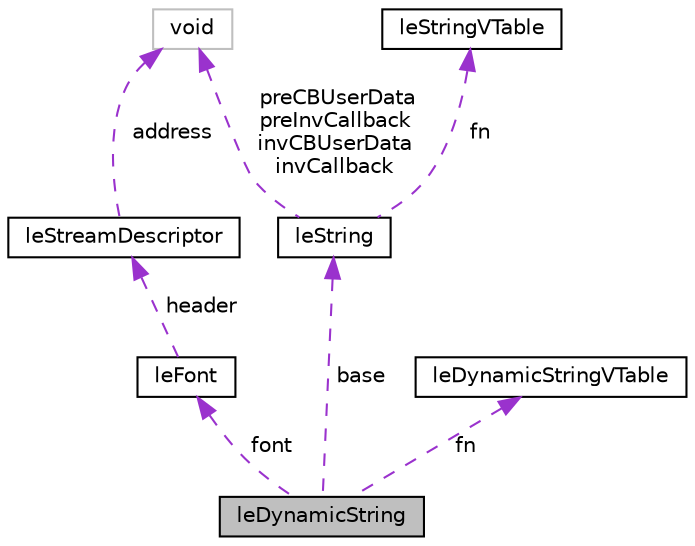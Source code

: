 digraph "leDynamicString"
{
 // LATEX_PDF_SIZE
  edge [fontname="Helvetica",fontsize="10",labelfontname="Helvetica",labelfontsize="10"];
  node [fontname="Helvetica",fontsize="10",shape=record];
  Node1 [label="leDynamicString",height=0.2,width=0.4,color="black", fillcolor="grey75", style="filled", fontcolor="black",tooltip=" "];
  Node2 -> Node1 [dir="back",color="darkorchid3",fontsize="10",style="dashed",label=" font" ,fontname="Helvetica"];
  Node2 [label="leFont",height=0.2,width=0.4,color="black", fillcolor="white", style="filled",URL="$structle_font.html",tooltip=" "];
  Node3 -> Node2 [dir="back",color="darkorchid3",fontsize="10",style="dashed",label=" header" ,fontname="Helvetica"];
  Node3 [label="leStreamDescriptor",height=0.2,width=0.4,color="black", fillcolor="white", style="filled",URL="$structle_stream_descriptor.html",tooltip=" "];
  Node4 -> Node3 [dir="back",color="darkorchid3",fontsize="10",style="dashed",label=" address" ,fontname="Helvetica"];
  Node4 [label="void",height=0.2,width=0.4,color="grey75", fillcolor="white", style="filled",tooltip=" "];
  Node5 -> Node1 [dir="back",color="darkorchid3",fontsize="10",style="dashed",label=" fn" ,fontname="Helvetica"];
  Node5 [label="leDynamicStringVTable",height=0.2,width=0.4,color="black", fillcolor="white", style="filled",URL="$structle_dynamic_string_v_table.html",tooltip=" "];
  Node6 -> Node1 [dir="back",color="darkorchid3",fontsize="10",style="dashed",label=" base" ,fontname="Helvetica"];
  Node6 [label="leString",height=0.2,width=0.4,color="black", fillcolor="white", style="filled",URL="$structle_string.html",tooltip=" "];
  Node4 -> Node6 [dir="back",color="darkorchid3",fontsize="10",style="dashed",label=" preCBUserData\npreInvCallback\ninvCBUserData\ninvCallback" ,fontname="Helvetica"];
  Node7 -> Node6 [dir="back",color="darkorchid3",fontsize="10",style="dashed",label=" fn" ,fontname="Helvetica"];
  Node7 [label="leStringVTable",height=0.2,width=0.4,color="black", fillcolor="white", style="filled",URL="$structle_string_v_table.html",tooltip=" "];
}
